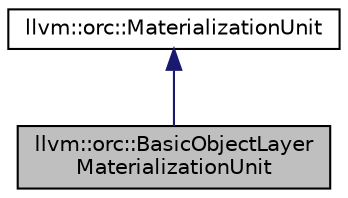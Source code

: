 digraph "llvm::orc::BasicObjectLayerMaterializationUnit"
{
 // LATEX_PDF_SIZE
  bgcolor="transparent";
  edge [fontname="Helvetica",fontsize="10",labelfontname="Helvetica",labelfontsize="10"];
  node [fontname="Helvetica",fontsize="10",shape=record];
  Node1 [label="llvm::orc::BasicObjectLayer\lMaterializationUnit",height=0.2,width=0.4,color="black", fillcolor="grey75", style="filled", fontcolor="black",tooltip="Materializes the given object file (represented by a MemoryBuffer instance) by calling 'emit' on the ..."];
  Node2 -> Node1 [dir="back",color="midnightblue",fontsize="10",style="solid",fontname="Helvetica"];
  Node2 [label="llvm::orc::MaterializationUnit",height=0.2,width=0.4,color="black",URL="$classllvm_1_1orc_1_1MaterializationUnit.html",tooltip="A MaterializationUnit represents a set of symbol definitions that can be materialized as a group,..."];
}
